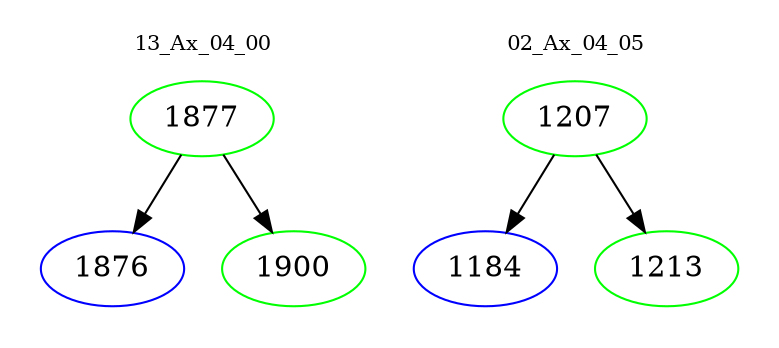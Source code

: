 digraph{
subgraph cluster_0 {
color = white
label = "13_Ax_04_00";
fontsize=10;
T0_1877 [label="1877", color="green"]
T0_1877 -> T0_1876 [color="black"]
T0_1876 [label="1876", color="blue"]
T0_1877 -> T0_1900 [color="black"]
T0_1900 [label="1900", color="green"]
}
subgraph cluster_1 {
color = white
label = "02_Ax_04_05";
fontsize=10;
T1_1207 [label="1207", color="green"]
T1_1207 -> T1_1184 [color="black"]
T1_1184 [label="1184", color="blue"]
T1_1207 -> T1_1213 [color="black"]
T1_1213 [label="1213", color="green"]
}
}
